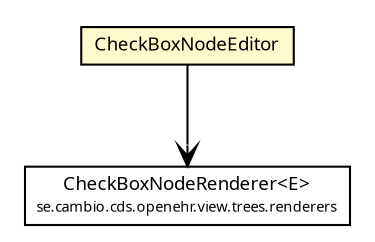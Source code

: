 #!/usr/local/bin/dot
#
# Class diagram 
# Generated by UMLGraph version R5_6 (http://www.umlgraph.org/)
#

digraph G {
	edge [fontname="Trebuchet MS",fontsize=10,labelfontname="Trebuchet MS",labelfontsize=10];
	node [fontname="Trebuchet MS",fontsize=10,shape=plaintext];
	nodesep=0.25;
	ranksep=0.5;
	// se.cambio.cds.openehr.view.trees.editors.CheckBoxNodeEditor
	c106711 [label=<<table title="se.cambio.cds.openehr.view.trees.editors.CheckBoxNodeEditor" border="0" cellborder="1" cellspacing="0" cellpadding="2" port="p" bgcolor="lemonChiffon" href="./CheckBoxNodeEditor.html">
		<tr><td><table border="0" cellspacing="0" cellpadding="1">
<tr><td align="center" balign="center"><font face="Trebuchet MS"> CheckBoxNodeEditor </font></td></tr>
		</table></td></tr>
		</table>>, URL="./CheckBoxNodeEditor.html", fontname="Trebuchet MS", fontcolor="black", fontsize=9.0];
	// se.cambio.cds.openehr.view.trees.renderers.CheckBoxNodeRenderer<E>
	c106712 [label=<<table title="se.cambio.cds.openehr.view.trees.renderers.CheckBoxNodeRenderer" border="0" cellborder="1" cellspacing="0" cellpadding="2" port="p" href="../renderers/CheckBoxNodeRenderer.html">
		<tr><td><table border="0" cellspacing="0" cellpadding="1">
<tr><td align="center" balign="center"><font face="Trebuchet MS"> CheckBoxNodeRenderer&lt;E&gt; </font></td></tr>
<tr><td align="center" balign="center"><font face="Trebuchet MS" point-size="7.0"> se.cambio.cds.openehr.view.trees.renderers </font></td></tr>
		</table></td></tr>
		</table>>, URL="../renderers/CheckBoxNodeRenderer.html", fontname="Trebuchet MS", fontcolor="black", fontsize=9.0];
	// se.cambio.cds.openehr.view.trees.editors.CheckBoxNodeEditor NAVASSOC se.cambio.cds.openehr.view.trees.renderers.CheckBoxNodeRenderer<E>
	c106711:p -> c106712:p [taillabel="", label="", headlabel="", fontname="Trebuchet MS", fontcolor="black", fontsize=10.0, color="black", arrowhead=open];
}

